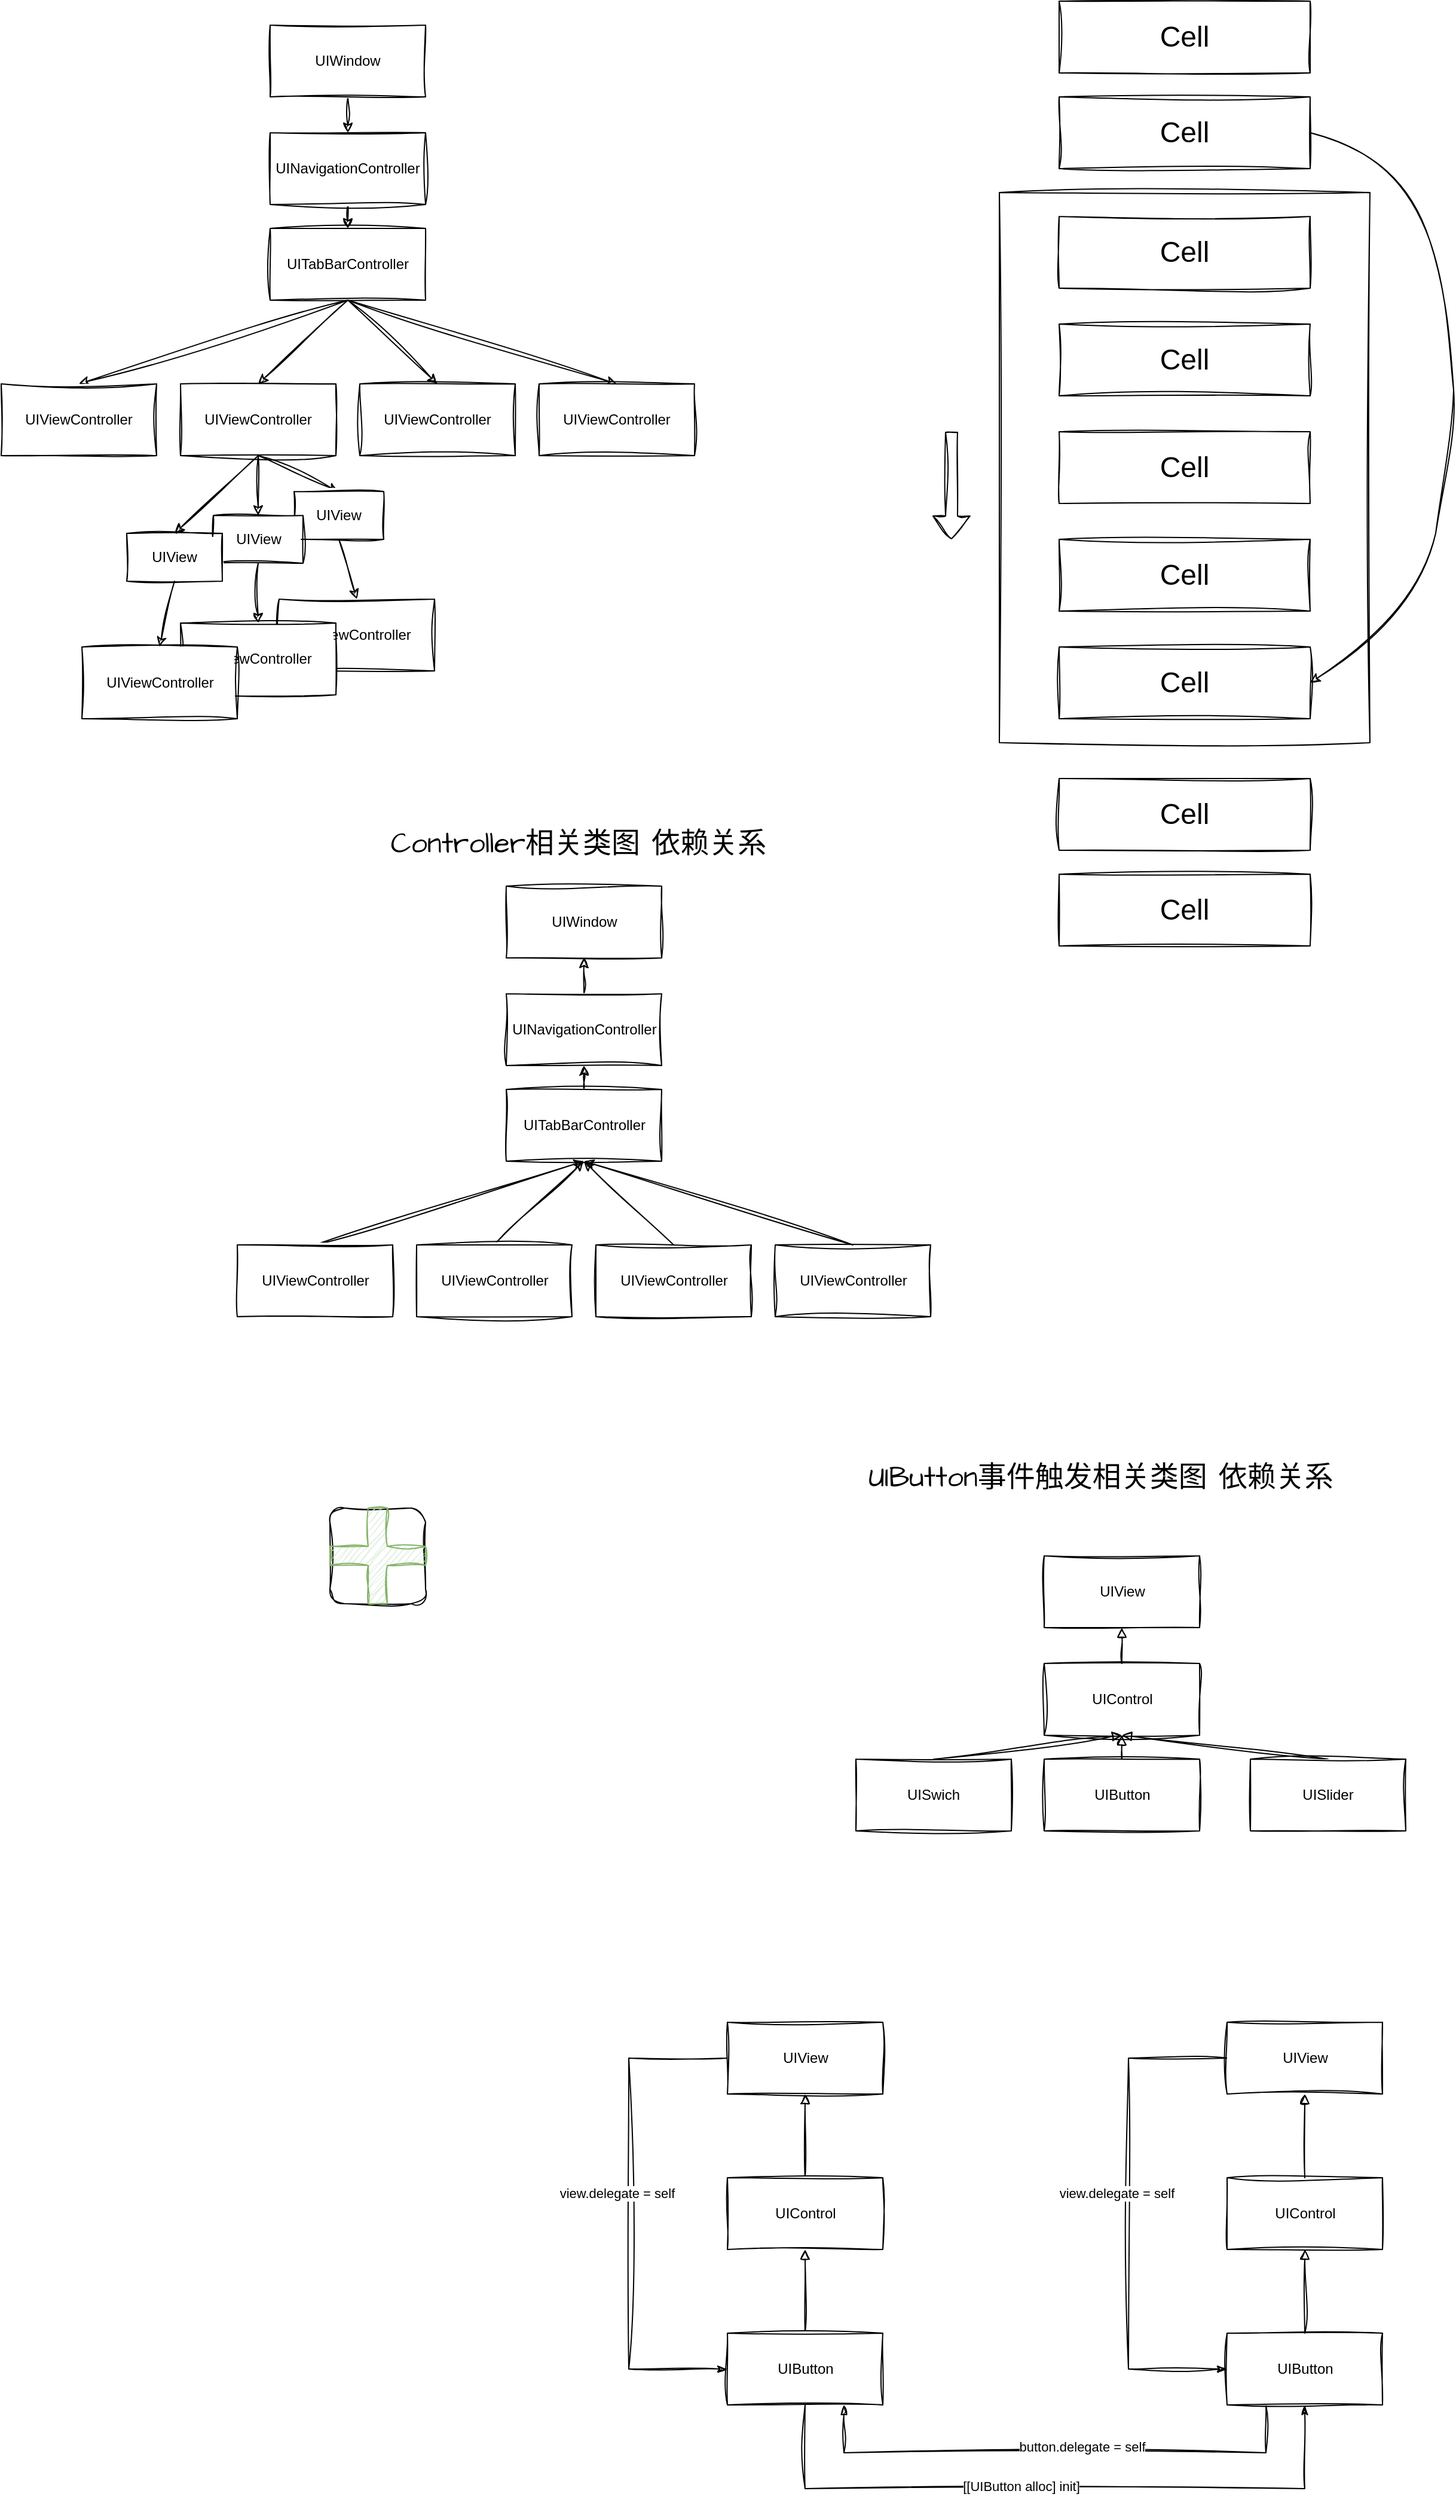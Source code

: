 <mxfile version="24.2.5" type="github">
  <diagram name="第 1 页" id="VPOzT9VKhnT1XTboVsOU">
    <mxGraphModel dx="2139" dy="1102" grid="1" gridSize="10" guides="1" tooltips="1" connect="1" arrows="1" fold="1" page="1" pageScale="1" pageWidth="827" pageHeight="1169" math="0" shadow="0">
      <root>
        <mxCell id="0" />
        <mxCell id="1" parent="0" />
        <mxCell id="yP6bgPAmXCCxbCBNc-EV-8" style="edgeStyle=none;rounded=0;orthogonalLoop=1;jettySize=auto;html=1;exitX=0.5;exitY=1;exitDx=0;exitDy=0;entryX=0.5;entryY=0;entryDx=0;entryDy=0;sketch=1;curveFitting=1;jiggle=2;" parent="1" source="yP6bgPAmXCCxbCBNc-EV-1" target="yP6bgPAmXCCxbCBNc-EV-2" edge="1">
          <mxGeometry relative="1" as="geometry" />
        </mxCell>
        <mxCell id="yP6bgPAmXCCxbCBNc-EV-1" value="UIWindow" style="rounded=0;whiteSpace=wrap;html=1;sketch=1;curveFitting=1;jiggle=2;" parent="1" vertex="1">
          <mxGeometry x="310" y="140" width="130" height="60" as="geometry" />
        </mxCell>
        <mxCell id="yP6bgPAmXCCxbCBNc-EV-9" style="edgeStyle=none;rounded=0;orthogonalLoop=1;jettySize=auto;html=1;exitX=0.5;exitY=1;exitDx=0;exitDy=0;entryX=0.5;entryY=0;entryDx=0;entryDy=0;sketch=1;curveFitting=1;jiggle=2;" parent="1" source="yP6bgPAmXCCxbCBNc-EV-2" target="yP6bgPAmXCCxbCBNc-EV-3" edge="1">
          <mxGeometry relative="1" as="geometry" />
        </mxCell>
        <mxCell id="yP6bgPAmXCCxbCBNc-EV-2" value="UINavigationController" style="rounded=0;whiteSpace=wrap;html=1;sketch=1;curveFitting=1;jiggle=2;" parent="1" vertex="1">
          <mxGeometry x="310" y="230" width="130" height="60" as="geometry" />
        </mxCell>
        <mxCell id="yP6bgPAmXCCxbCBNc-EV-10" style="edgeStyle=none;rounded=0;orthogonalLoop=1;jettySize=auto;html=1;exitX=0.5;exitY=1;exitDx=0;exitDy=0;entryX=0.5;entryY=0;entryDx=0;entryDy=0;sketch=1;curveFitting=1;jiggle=2;" parent="1" source="yP6bgPAmXCCxbCBNc-EV-3" target="yP6bgPAmXCCxbCBNc-EV-4" edge="1">
          <mxGeometry relative="1" as="geometry" />
        </mxCell>
        <mxCell id="yP6bgPAmXCCxbCBNc-EV-11" style="edgeStyle=none;rounded=0;orthogonalLoop=1;jettySize=auto;html=1;exitX=0.5;exitY=1;exitDx=0;exitDy=0;entryX=0.5;entryY=0;entryDx=0;entryDy=0;sketch=1;curveFitting=1;jiggle=2;" parent="1" source="yP6bgPAmXCCxbCBNc-EV-3" target="yP6bgPAmXCCxbCBNc-EV-5" edge="1">
          <mxGeometry relative="1" as="geometry" />
        </mxCell>
        <mxCell id="yP6bgPAmXCCxbCBNc-EV-12" style="edgeStyle=none;rounded=0;orthogonalLoop=1;jettySize=auto;html=1;exitX=0.5;exitY=1;exitDx=0;exitDy=0;entryX=0.5;entryY=0;entryDx=0;entryDy=0;sketch=1;curveFitting=1;jiggle=2;" parent="1" source="yP6bgPAmXCCxbCBNc-EV-3" target="yP6bgPAmXCCxbCBNc-EV-6" edge="1">
          <mxGeometry relative="1" as="geometry" />
        </mxCell>
        <mxCell id="yP6bgPAmXCCxbCBNc-EV-13" style="edgeStyle=none;rounded=0;orthogonalLoop=1;jettySize=auto;html=1;exitX=0.5;exitY=1;exitDx=0;exitDy=0;entryX=0.5;entryY=0;entryDx=0;entryDy=0;sketch=1;curveFitting=1;jiggle=2;" parent="1" source="yP6bgPAmXCCxbCBNc-EV-3" target="yP6bgPAmXCCxbCBNc-EV-7" edge="1">
          <mxGeometry relative="1" as="geometry" />
        </mxCell>
        <mxCell id="yP6bgPAmXCCxbCBNc-EV-3" value="UITabBarController" style="rounded=0;whiteSpace=wrap;html=1;sketch=1;curveFitting=1;jiggle=2;" parent="1" vertex="1">
          <mxGeometry x="310" y="310" width="130" height="60" as="geometry" />
        </mxCell>
        <mxCell id="yP6bgPAmXCCxbCBNc-EV-4" value="UIViewController" style="rounded=0;whiteSpace=wrap;html=1;sketch=1;curveFitting=1;jiggle=2;" parent="1" vertex="1">
          <mxGeometry x="85" y="440" width="130" height="60" as="geometry" />
        </mxCell>
        <mxCell id="yP6bgPAmXCCxbCBNc-EV-24" style="edgeStyle=none;rounded=0;orthogonalLoop=1;jettySize=auto;html=1;exitX=0.5;exitY=1;exitDx=0;exitDy=0;entryX=0.5;entryY=0;entryDx=0;entryDy=0;sketch=1;curveFitting=1;jiggle=2;" parent="1" source="yP6bgPAmXCCxbCBNc-EV-5" target="yP6bgPAmXCCxbCBNc-EV-16" edge="1">
          <mxGeometry relative="1" as="geometry" />
        </mxCell>
        <mxCell id="yP6bgPAmXCCxbCBNc-EV-25" style="edgeStyle=none;rounded=0;orthogonalLoop=1;jettySize=auto;html=1;exitX=0.5;exitY=1;exitDx=0;exitDy=0;entryX=0.5;entryY=0;entryDx=0;entryDy=0;sketch=1;curveFitting=1;jiggle=2;" parent="1" source="yP6bgPAmXCCxbCBNc-EV-5" target="yP6bgPAmXCCxbCBNc-EV-15" edge="1">
          <mxGeometry relative="1" as="geometry" />
        </mxCell>
        <mxCell id="yP6bgPAmXCCxbCBNc-EV-26" style="edgeStyle=none;rounded=0;orthogonalLoop=1;jettySize=auto;html=1;exitX=0.5;exitY=1;exitDx=0;exitDy=0;entryX=0.5;entryY=0;entryDx=0;entryDy=0;sketch=1;curveFitting=1;jiggle=2;" parent="1" source="yP6bgPAmXCCxbCBNc-EV-5" target="yP6bgPAmXCCxbCBNc-EV-14" edge="1">
          <mxGeometry relative="1" as="geometry" />
        </mxCell>
        <mxCell id="yP6bgPAmXCCxbCBNc-EV-5" value="UIViewController" style="rounded=0;whiteSpace=wrap;html=1;sketch=1;curveFitting=1;jiggle=2;" parent="1" vertex="1">
          <mxGeometry x="235" y="440" width="130" height="60" as="geometry" />
        </mxCell>
        <mxCell id="yP6bgPAmXCCxbCBNc-EV-6" value="UIViewController" style="rounded=0;whiteSpace=wrap;html=1;sketch=1;curveFitting=1;jiggle=2;" parent="1" vertex="1">
          <mxGeometry x="385" y="440" width="130" height="60" as="geometry" />
        </mxCell>
        <mxCell id="yP6bgPAmXCCxbCBNc-EV-7" value="UIViewController" style="rounded=0;whiteSpace=wrap;html=1;sketch=1;curveFitting=1;jiggle=2;" parent="1" vertex="1">
          <mxGeometry x="535" y="440" width="130" height="60" as="geometry" />
        </mxCell>
        <mxCell id="yP6bgPAmXCCxbCBNc-EV-23" style="edgeStyle=none;rounded=0;orthogonalLoop=1;jettySize=auto;html=1;exitX=0.5;exitY=1;exitDx=0;exitDy=0;entryX=0.5;entryY=0;entryDx=0;entryDy=0;sketch=1;curveFitting=1;jiggle=2;" parent="1" source="yP6bgPAmXCCxbCBNc-EV-14" target="yP6bgPAmXCCxbCBNc-EV-17" edge="1">
          <mxGeometry relative="1" as="geometry" />
        </mxCell>
        <mxCell id="yP6bgPAmXCCxbCBNc-EV-14" value="UIView" style="rounded=0;whiteSpace=wrap;html=1;sketch=1;curveFitting=1;jiggle=2;" parent="1" vertex="1">
          <mxGeometry x="330" y="530" width="75" height="40" as="geometry" />
        </mxCell>
        <mxCell id="yP6bgPAmXCCxbCBNc-EV-15" value="UIView" style="rounded=0;whiteSpace=wrap;html=1;sketch=1;curveFitting=1;jiggle=2;" parent="1" vertex="1">
          <mxGeometry x="262.5" y="550" width="75" height="40" as="geometry" />
        </mxCell>
        <mxCell id="yP6bgPAmXCCxbCBNc-EV-16" value="UIView" style="rounded=0;whiteSpace=wrap;html=1;sketch=1;curveFitting=1;jiggle=2;" parent="1" vertex="1">
          <mxGeometry x="190" y="565" width="80" height="40" as="geometry" />
        </mxCell>
        <mxCell id="yP6bgPAmXCCxbCBNc-EV-17" value="UIViewController" style="rounded=0;whiteSpace=wrap;html=1;sketch=1;curveFitting=1;jiggle=2;" parent="1" vertex="1">
          <mxGeometry x="317.5" y="620" width="130" height="60" as="geometry" />
        </mxCell>
        <mxCell id="yP6bgPAmXCCxbCBNc-EV-18" value="UIViewController" style="rounded=0;whiteSpace=wrap;html=1;sketch=1;curveFitting=1;jiggle=2;" parent="1" vertex="1">
          <mxGeometry x="235" y="640" width="130" height="60" as="geometry" />
        </mxCell>
        <mxCell id="yP6bgPAmXCCxbCBNc-EV-19" value="UIViewController" style="rounded=0;whiteSpace=wrap;html=1;sketch=1;curveFitting=1;jiggle=2;" parent="1" vertex="1">
          <mxGeometry x="152.5" y="660" width="130" height="60" as="geometry" />
        </mxCell>
        <mxCell id="yP6bgPAmXCCxbCBNc-EV-21" style="edgeStyle=none;rounded=0;orthogonalLoop=1;jettySize=auto;html=1;exitX=0.5;exitY=1;exitDx=0;exitDy=0;entryX=0.5;entryY=0;entryDx=0;entryDy=0;sketch=1;curveFitting=1;jiggle=2;" parent="1" source="yP6bgPAmXCCxbCBNc-EV-16" target="yP6bgPAmXCCxbCBNc-EV-19" edge="1">
          <mxGeometry relative="1" as="geometry" />
        </mxCell>
        <mxCell id="yP6bgPAmXCCxbCBNc-EV-22" style="edgeStyle=none;rounded=0;orthogonalLoop=1;jettySize=auto;html=1;exitX=0.5;exitY=1;exitDx=0;exitDy=0;entryX=0.5;entryY=0;entryDx=0;entryDy=0;sketch=1;curveFitting=1;jiggle=2;" parent="1" source="yP6bgPAmXCCxbCBNc-EV-15" target="yP6bgPAmXCCxbCBNc-EV-18" edge="1">
          <mxGeometry relative="1" as="geometry" />
        </mxCell>
        <mxCell id="yP6bgPAmXCCxbCBNc-EV-28" value="" style="rounded=0;whiteSpace=wrap;html=1;sketch=1;curveFitting=1;jiggle=2;" parent="1" vertex="1">
          <mxGeometry x="920" y="280" width="310" height="460" as="geometry" />
        </mxCell>
        <mxCell id="yP6bgPAmXCCxbCBNc-EV-29" value="&lt;font style=&quot;font-size: 24px;&quot;&gt;Cell&lt;/font&gt;" style="rounded=0;whiteSpace=wrap;html=1;sketch=1;curveFitting=1;jiggle=2;" parent="1" vertex="1">
          <mxGeometry x="970" y="300" width="210" height="60" as="geometry" />
        </mxCell>
        <mxCell id="yP6bgPAmXCCxbCBNc-EV-30" value="&lt;font style=&quot;font-size: 24px;&quot;&gt;Cell&lt;/font&gt;" style="rounded=0;whiteSpace=wrap;html=1;sketch=1;curveFitting=1;jiggle=2;" parent="1" vertex="1">
          <mxGeometry x="970" y="200" width="210" height="60" as="geometry" />
        </mxCell>
        <mxCell id="yP6bgPAmXCCxbCBNc-EV-31" value="&lt;font style=&quot;font-size: 24px;&quot;&gt;Cell&lt;/font&gt;" style="rounded=0;whiteSpace=wrap;html=1;sketch=1;curveFitting=1;jiggle=2;" parent="1" vertex="1">
          <mxGeometry x="970" y="390" width="210" height="60" as="geometry" />
        </mxCell>
        <mxCell id="yP6bgPAmXCCxbCBNc-EV-32" value="&lt;font style=&quot;font-size: 24px;&quot;&gt;Cell&lt;/font&gt;" style="rounded=0;whiteSpace=wrap;html=1;sketch=1;curveFitting=1;jiggle=2;" parent="1" vertex="1">
          <mxGeometry x="970" y="480" width="210" height="60" as="geometry" />
        </mxCell>
        <mxCell id="yP6bgPAmXCCxbCBNc-EV-33" value="&lt;font style=&quot;font-size: 24px;&quot;&gt;Cell&lt;/font&gt;" style="rounded=0;whiteSpace=wrap;html=1;sketch=1;curveFitting=1;jiggle=2;" parent="1" vertex="1">
          <mxGeometry x="970" y="570" width="210" height="60" as="geometry" />
        </mxCell>
        <mxCell id="yP6bgPAmXCCxbCBNc-EV-34" value="&lt;font style=&quot;font-size: 24px;&quot;&gt;Cell&lt;/font&gt;" style="rounded=0;whiteSpace=wrap;html=1;sketch=1;curveFitting=1;jiggle=2;" parent="1" vertex="1">
          <mxGeometry x="970" y="660" width="210" height="60" as="geometry" />
        </mxCell>
        <mxCell id="yP6bgPAmXCCxbCBNc-EV-35" value="&lt;font style=&quot;font-size: 24px;&quot;&gt;Cell&lt;/font&gt;" style="rounded=0;whiteSpace=wrap;html=1;sketch=1;curveFitting=1;jiggle=2;" parent="1" vertex="1">
          <mxGeometry x="970" y="770" width="210" height="60" as="geometry" />
        </mxCell>
        <mxCell id="yP6bgPAmXCCxbCBNc-EV-36" value="&lt;font style=&quot;font-size: 24px;&quot;&gt;Cell&lt;/font&gt;" style="rounded=0;whiteSpace=wrap;html=1;sketch=1;curveFitting=1;jiggle=2;" parent="1" vertex="1">
          <mxGeometry x="970" y="120" width="210" height="60" as="geometry" />
        </mxCell>
        <mxCell id="yP6bgPAmXCCxbCBNc-EV-37" value="&lt;font style=&quot;font-size: 24px;&quot;&gt;Cell&lt;/font&gt;" style="rounded=0;whiteSpace=wrap;html=1;sketch=1;curveFitting=1;jiggle=2;" parent="1" vertex="1">
          <mxGeometry x="970" y="850" width="210" height="60" as="geometry" />
        </mxCell>
        <mxCell id="yP6bgPAmXCCxbCBNc-EV-38" value="" style="curved=1;endArrow=classic;html=1;rounded=0;exitX=1;exitY=0.5;exitDx=0;exitDy=0;entryX=1;entryY=0.5;entryDx=0;entryDy=0;sketch=1;curveFitting=1;jiggle=2;" parent="1" source="yP6bgPAmXCCxbCBNc-EV-30" target="yP6bgPAmXCCxbCBNc-EV-34" edge="1">
          <mxGeometry width="50" height="50" relative="1" as="geometry">
            <mxPoint x="1200" y="120" as="sourcePoint" />
            <mxPoint x="1190" y="700" as="targetPoint" />
            <Array as="points">
              <mxPoint x="1260" y="250" />
              <mxPoint x="1300" y="390" />
              <mxPoint x="1300" y="500" />
              <mxPoint x="1270" y="630" />
            </Array>
          </mxGeometry>
        </mxCell>
        <mxCell id="yP6bgPAmXCCxbCBNc-EV-40" value="" style="shape=flexArrow;endArrow=classic;html=1;rounded=0;sketch=1;curveFitting=1;jiggle=2;" parent="1" edge="1">
          <mxGeometry width="50" height="50" relative="1" as="geometry">
            <mxPoint x="880" y="480" as="sourcePoint" />
            <mxPoint x="880" y="570" as="targetPoint" />
          </mxGeometry>
        </mxCell>
        <mxCell id="yP6bgPAmXCCxbCBNc-EV-42" value="UIWindow" style="rounded=0;whiteSpace=wrap;html=1;sketch=1;curveFitting=1;jiggle=2;" parent="1" vertex="1">
          <mxGeometry x="507.5" y="860" width="130" height="60" as="geometry" />
        </mxCell>
        <mxCell id="yP6bgPAmXCCxbCBNc-EV-75" style="edgeStyle=none;rounded=0;orthogonalLoop=1;jettySize=auto;html=1;exitX=0.5;exitY=0;exitDx=0;exitDy=0;entryX=0.5;entryY=1;entryDx=0;entryDy=0;sketch=1;curveFitting=1;jiggle=2;" parent="1" source="yP6bgPAmXCCxbCBNc-EV-44" target="yP6bgPAmXCCxbCBNc-EV-42" edge="1">
          <mxGeometry relative="1" as="geometry" />
        </mxCell>
        <mxCell id="yP6bgPAmXCCxbCBNc-EV-44" value="UINavigationController" style="rounded=0;whiteSpace=wrap;html=1;sketch=1;curveFitting=1;jiggle=2;" parent="1" vertex="1">
          <mxGeometry x="507.5" y="950" width="130" height="60" as="geometry" />
        </mxCell>
        <mxCell id="yP6bgPAmXCCxbCBNc-EV-74" style="edgeStyle=none;rounded=0;orthogonalLoop=1;jettySize=auto;html=1;exitX=0.5;exitY=0;exitDx=0;exitDy=0;entryX=0.5;entryY=1;entryDx=0;entryDy=0;sketch=1;curveFitting=1;jiggle=2;" parent="1" source="yP6bgPAmXCCxbCBNc-EV-49" target="yP6bgPAmXCCxbCBNc-EV-44" edge="1">
          <mxGeometry relative="1" as="geometry" />
        </mxCell>
        <mxCell id="yP6bgPAmXCCxbCBNc-EV-49" value="UITabBarController" style="rounded=0;whiteSpace=wrap;html=1;sketch=1;curveFitting=1;jiggle=2;" parent="1" vertex="1">
          <mxGeometry x="507.5" y="1030" width="130" height="60" as="geometry" />
        </mxCell>
        <mxCell id="yP6bgPAmXCCxbCBNc-EV-70" style="edgeStyle=none;rounded=0;orthogonalLoop=1;jettySize=auto;html=1;exitX=0.5;exitY=0;exitDx=0;exitDy=0;entryX=0.5;entryY=1;entryDx=0;entryDy=0;sketch=1;curveFitting=1;jiggle=2;" parent="1" source="yP6bgPAmXCCxbCBNc-EV-50" target="yP6bgPAmXCCxbCBNc-EV-49" edge="1">
          <mxGeometry relative="1" as="geometry" />
        </mxCell>
        <mxCell id="yP6bgPAmXCCxbCBNc-EV-50" value="UIViewController" style="rounded=0;whiteSpace=wrap;html=1;sketch=1;curveFitting=1;jiggle=2;" parent="1" vertex="1">
          <mxGeometry x="282.5" y="1160" width="130" height="60" as="geometry" />
        </mxCell>
        <mxCell id="yP6bgPAmXCCxbCBNc-EV-71" style="edgeStyle=none;rounded=0;orthogonalLoop=1;jettySize=auto;html=1;exitX=0.5;exitY=0;exitDx=0;exitDy=0;entryX=0.5;entryY=1;entryDx=0;entryDy=0;sketch=1;curveFitting=1;jiggle=2;" parent="1" source="yP6bgPAmXCCxbCBNc-EV-54" target="yP6bgPAmXCCxbCBNc-EV-49" edge="1">
          <mxGeometry relative="1" as="geometry" />
        </mxCell>
        <mxCell id="yP6bgPAmXCCxbCBNc-EV-54" value="UIViewController" style="rounded=0;whiteSpace=wrap;html=1;sketch=1;curveFitting=1;jiggle=2;" parent="1" vertex="1">
          <mxGeometry x="432.5" y="1160" width="130" height="60" as="geometry" />
        </mxCell>
        <mxCell id="yP6bgPAmXCCxbCBNc-EV-72" style="edgeStyle=none;rounded=0;orthogonalLoop=1;jettySize=auto;html=1;exitX=0.5;exitY=0;exitDx=0;exitDy=0;entryX=0.5;entryY=1;entryDx=0;entryDy=0;sketch=1;curveFitting=1;jiggle=2;" parent="1" source="yP6bgPAmXCCxbCBNc-EV-55" target="yP6bgPAmXCCxbCBNc-EV-49" edge="1">
          <mxGeometry relative="1" as="geometry" />
        </mxCell>
        <mxCell id="yP6bgPAmXCCxbCBNc-EV-55" value="UIViewController" style="rounded=0;whiteSpace=wrap;html=1;sketch=1;curveFitting=1;jiggle=2;" parent="1" vertex="1">
          <mxGeometry x="582.5" y="1160" width="130" height="60" as="geometry" />
        </mxCell>
        <mxCell id="yP6bgPAmXCCxbCBNc-EV-73" style="edgeStyle=none;rounded=0;orthogonalLoop=1;jettySize=auto;html=1;exitX=0.5;exitY=0;exitDx=0;exitDy=0;entryX=0.5;entryY=1;entryDx=0;entryDy=0;sketch=1;curveFitting=1;jiggle=2;" parent="1" source="yP6bgPAmXCCxbCBNc-EV-56" target="yP6bgPAmXCCxbCBNc-EV-49" edge="1">
          <mxGeometry relative="1" as="geometry" />
        </mxCell>
        <mxCell id="yP6bgPAmXCCxbCBNc-EV-56" value="UIViewController" style="rounded=0;whiteSpace=wrap;html=1;sketch=1;curveFitting=1;jiggle=2;" parent="1" vertex="1">
          <mxGeometry x="732.5" y="1160" width="130" height="60" as="geometry" />
        </mxCell>
        <mxCell id="yP6bgPAmXCCxbCBNc-EV-76" value="&lt;font style=&quot;font-size: 24px;&quot;&gt;Controller相关类图 依赖关系&lt;br&gt;&lt;/font&gt;" style="text;strokeColor=none;align=center;fillColor=none;html=1;verticalAlign=middle;whiteSpace=wrap;rounded=0;fontFamily=Architects Daughter;fontSource=https%3A%2F%2Ffonts.googleapis.com%2Fcss%3Ffamily%3DArchitects%2BDaughter;" parent="1" vertex="1">
          <mxGeometry x="402.5" y="800" width="330" height="50" as="geometry" />
        </mxCell>
        <mxCell id="yP6bgPAmXCCxbCBNc-EV-77" value="UIView" style="rounded=0;whiteSpace=wrap;html=1;sketch=1;curveFitting=1;jiggle=2;" parent="1" vertex="1">
          <mxGeometry x="957.5" y="1420" width="130" height="60" as="geometry" />
        </mxCell>
        <mxCell id="yP6bgPAmXCCxbCBNc-EV-78" style="edgeStyle=none;rounded=0;orthogonalLoop=1;jettySize=auto;html=1;exitX=0.5;exitY=0;exitDx=0;exitDy=0;entryX=0.5;entryY=1;entryDx=0;entryDy=0;sketch=1;curveFitting=1;jiggle=2;endArrow=block;endFill=0;" parent="1" source="yP6bgPAmXCCxbCBNc-EV-79" target="yP6bgPAmXCCxbCBNc-EV-77" edge="1">
          <mxGeometry relative="1" as="geometry" />
        </mxCell>
        <mxCell id="yP6bgPAmXCCxbCBNc-EV-79" value="UIControl" style="rounded=0;whiteSpace=wrap;html=1;sketch=1;curveFitting=1;jiggle=2;" parent="1" vertex="1">
          <mxGeometry x="957.5" y="1510" width="130" height="60" as="geometry" />
        </mxCell>
        <mxCell id="yP6bgPAmXCCxbCBNc-EV-80" style="edgeStyle=none;rounded=0;orthogonalLoop=1;jettySize=auto;html=1;exitX=0.5;exitY=0;exitDx=0;exitDy=0;entryX=0.5;entryY=1;entryDx=0;entryDy=0;sketch=1;curveFitting=1;jiggle=2;endArrow=block;endFill=0;" parent="1" source="yP6bgPAmXCCxbCBNc-EV-81" target="yP6bgPAmXCCxbCBNc-EV-79" edge="1">
          <mxGeometry relative="1" as="geometry" />
        </mxCell>
        <mxCell id="yP6bgPAmXCCxbCBNc-EV-81" value="UIButton" style="rounded=0;whiteSpace=wrap;html=1;sketch=1;curveFitting=1;jiggle=2;" parent="1" vertex="1">
          <mxGeometry x="957.5" y="1590" width="130" height="60" as="geometry" />
        </mxCell>
        <mxCell id="yP6bgPAmXCCxbCBNc-EV-82" style="edgeStyle=none;rounded=0;orthogonalLoop=1;jettySize=auto;html=1;exitX=0.5;exitY=0;exitDx=0;exitDy=0;entryX=0.5;entryY=1;entryDx=0;entryDy=0;sketch=1;curveFitting=1;jiggle=2;endArrow=block;endFill=0;" parent="1" source="yP6bgPAmXCCxbCBNc-EV-83" target="yP6bgPAmXCCxbCBNc-EV-79" edge="1">
          <mxGeometry relative="1" as="geometry" />
        </mxCell>
        <mxCell id="yP6bgPAmXCCxbCBNc-EV-83" value="UISwich" style="rounded=0;whiteSpace=wrap;html=1;sketch=1;curveFitting=1;jiggle=2;" parent="1" vertex="1">
          <mxGeometry x="800" y="1590" width="130" height="60" as="geometry" />
        </mxCell>
        <mxCell id="yP6bgPAmXCCxbCBNc-EV-88" style="edgeStyle=none;rounded=0;orthogonalLoop=1;jettySize=auto;html=1;exitX=0.5;exitY=0;exitDx=0;exitDy=0;entryX=0.5;entryY=1;entryDx=0;entryDy=0;sketch=1;curveFitting=1;jiggle=2;endArrow=block;endFill=0;" parent="1" source="yP6bgPAmXCCxbCBNc-EV-89" target="yP6bgPAmXCCxbCBNc-EV-79" edge="1">
          <mxGeometry relative="1" as="geometry" />
        </mxCell>
        <mxCell id="yP6bgPAmXCCxbCBNc-EV-89" value="&lt;div&gt;UISlider&lt;/div&gt;" style="rounded=0;whiteSpace=wrap;html=1;sketch=1;curveFitting=1;jiggle=2;" parent="1" vertex="1">
          <mxGeometry x="1130" y="1590" width="130" height="60" as="geometry" />
        </mxCell>
        <mxCell id="yP6bgPAmXCCxbCBNc-EV-90" value="&lt;font style=&quot;font-size: 24px;&quot;&gt;UIButton事件触发相关类图 依赖关系&lt;br&gt;&lt;/font&gt;" style="text;strokeColor=none;align=center;fillColor=none;html=1;verticalAlign=middle;whiteSpace=wrap;rounded=0;fontFamily=Architects Daughter;fontSource=https%3A%2F%2Ffonts.googleapis.com%2Fcss%3Ffamily%3DArchitects%2BDaughter;" parent="1" vertex="1">
          <mxGeometry x="780" y="1330" width="450" height="50" as="geometry" />
        </mxCell>
        <mxCell id="yP6bgPAmXCCxbCBNc-EV-101" style="edgeStyle=orthogonalEdgeStyle;rounded=0;sketch=1;jiggle=2;curveFitting=1;orthogonalLoop=1;jettySize=auto;html=1;exitX=0;exitY=0.5;exitDx=0;exitDy=0;entryX=0;entryY=0.5;entryDx=0;entryDy=0;strokeColor=default;align=center;verticalAlign=middle;fontFamily=Helvetica;fontSize=11;fontColor=default;labelBackgroundColor=default;endArrow=classicThin;endFill=1;" parent="1" source="yP6bgPAmXCCxbCBNc-EV-92" target="yP6bgPAmXCCxbCBNc-EV-96" edge="1">
          <mxGeometry relative="1" as="geometry">
            <Array as="points">
              <mxPoint x="610" y="1840" />
              <mxPoint x="610" y="2100" />
            </Array>
          </mxGeometry>
        </mxCell>
        <mxCell id="yP6bgPAmXCCxbCBNc-EV-102" value="view.delegate = self" style="edgeLabel;html=1;align=center;verticalAlign=middle;resizable=0;points=[];sketch=1;hachureGap=4;jiggle=2;curveFitting=1;fontFamily=Helvetica;fontSource=https%3A%2F%2Ffonts.googleapis.com%2Fcss%3Ffamily%3DArchitects%2BDaughter;fontSize=11;fontColor=default;labelBackgroundColor=default;" parent="yP6bgPAmXCCxbCBNc-EV-101" vertex="1" connectable="0">
          <mxGeometry x="-0.08" y="7" relative="1" as="geometry">
            <mxPoint x="-17" as="offset" />
          </mxGeometry>
        </mxCell>
        <mxCell id="yP6bgPAmXCCxbCBNc-EV-92" value="UIView" style="rounded=0;whiteSpace=wrap;html=1;sketch=1;curveFitting=1;jiggle=2;" parent="1" vertex="1">
          <mxGeometry x="692.5" y="1810" width="130" height="60" as="geometry" />
        </mxCell>
        <mxCell id="yP6bgPAmXCCxbCBNc-EV-93" style="edgeStyle=none;rounded=0;orthogonalLoop=1;jettySize=auto;html=1;exitX=0.5;exitY=0;exitDx=0;exitDy=0;entryX=0.5;entryY=1;entryDx=0;entryDy=0;sketch=1;curveFitting=1;jiggle=2;endArrow=block;endFill=0;" parent="1" source="yP6bgPAmXCCxbCBNc-EV-94" target="yP6bgPAmXCCxbCBNc-EV-92" edge="1">
          <mxGeometry relative="1" as="geometry" />
        </mxCell>
        <mxCell id="yP6bgPAmXCCxbCBNc-EV-94" value="UIControl" style="rounded=0;whiteSpace=wrap;html=1;sketch=1;curveFitting=1;jiggle=2;" parent="1" vertex="1">
          <mxGeometry x="692.5" y="1940" width="130" height="60" as="geometry" />
        </mxCell>
        <mxCell id="yP6bgPAmXCCxbCBNc-EV-95" style="edgeStyle=none;rounded=0;orthogonalLoop=1;jettySize=auto;html=1;exitX=0.5;exitY=0;exitDx=0;exitDy=0;entryX=0.5;entryY=1;entryDx=0;entryDy=0;sketch=1;curveFitting=1;jiggle=2;endArrow=block;endFill=0;" parent="1" source="yP6bgPAmXCCxbCBNc-EV-96" target="yP6bgPAmXCCxbCBNc-EV-94" edge="1">
          <mxGeometry relative="1" as="geometry" />
        </mxCell>
        <mxCell id="yP6bgPAmXCCxbCBNc-EV-110" style="edgeStyle=orthogonalEdgeStyle;rounded=0;sketch=1;jiggle=2;curveFitting=1;orthogonalLoop=1;jettySize=auto;html=1;exitX=0.5;exitY=1;exitDx=0;exitDy=0;entryX=0.5;entryY=1;entryDx=0;entryDy=0;strokeColor=default;align=center;verticalAlign=middle;fontFamily=Helvetica;fontSize=11;fontColor=default;labelBackgroundColor=default;endArrow=classicThin;endFill=1;" parent="1" source="yP6bgPAmXCCxbCBNc-EV-96" target="yP6bgPAmXCCxbCBNc-EV-109" edge="1">
          <mxGeometry relative="1" as="geometry">
            <Array as="points">
              <mxPoint x="758" y="2200" />
              <mxPoint x="1176" y="2200" />
            </Array>
          </mxGeometry>
        </mxCell>
        <mxCell id="yP6bgPAmXCCxbCBNc-EV-111" value="[[UIButton alloc] init]" style="edgeLabel;html=1;align=center;verticalAlign=middle;resizable=0;points=[];sketch=1;hachureGap=4;jiggle=2;curveFitting=1;fontFamily=Helvetica;fontSource=https%3A%2F%2Ffonts.googleapis.com%2Fcss%3Ffamily%3DArchitects%2BDaughter;fontSize=11;fontColor=default;labelBackgroundColor=default;" parent="yP6bgPAmXCCxbCBNc-EV-110" vertex="1" connectable="0">
          <mxGeometry x="-0.104" y="2" relative="1" as="geometry">
            <mxPoint as="offset" />
          </mxGeometry>
        </mxCell>
        <mxCell id="yP6bgPAmXCCxbCBNc-EV-96" value="UIButton" style="rounded=0;whiteSpace=wrap;html=1;sketch=1;curveFitting=1;jiggle=2;" parent="1" vertex="1">
          <mxGeometry x="692.5" y="2070" width="130" height="60" as="geometry" />
        </mxCell>
        <mxCell id="yP6bgPAmXCCxbCBNc-EV-103" style="edgeStyle=orthogonalEdgeStyle;rounded=0;sketch=1;jiggle=2;curveFitting=1;orthogonalLoop=1;jettySize=auto;html=1;exitX=0;exitY=0.5;exitDx=0;exitDy=0;entryX=0;entryY=0.5;entryDx=0;entryDy=0;strokeColor=default;align=center;verticalAlign=middle;fontFamily=Helvetica;fontSize=11;fontColor=default;labelBackgroundColor=default;endArrow=classicThin;endFill=1;" parent="1" source="yP6bgPAmXCCxbCBNc-EV-105" target="yP6bgPAmXCCxbCBNc-EV-109" edge="1">
          <mxGeometry relative="1" as="geometry">
            <Array as="points">
              <mxPoint x="1028" y="1840" />
              <mxPoint x="1028" y="2100" />
            </Array>
          </mxGeometry>
        </mxCell>
        <mxCell id="yP6bgPAmXCCxbCBNc-EV-104" value="view.delegate = self" style="edgeLabel;html=1;align=center;verticalAlign=middle;resizable=0;points=[];sketch=1;hachureGap=4;jiggle=2;curveFitting=1;fontFamily=Helvetica;fontSource=https%3A%2F%2Ffonts.googleapis.com%2Fcss%3Ffamily%3DArchitects%2BDaughter;fontSize=11;fontColor=default;labelBackgroundColor=default;" parent="yP6bgPAmXCCxbCBNc-EV-103" vertex="1" connectable="0">
          <mxGeometry x="-0.08" y="7" relative="1" as="geometry">
            <mxPoint x="-17" as="offset" />
          </mxGeometry>
        </mxCell>
        <mxCell id="yP6bgPAmXCCxbCBNc-EV-105" value="UIView" style="rounded=0;whiteSpace=wrap;html=1;sketch=1;curveFitting=1;jiggle=2;" parent="1" vertex="1">
          <mxGeometry x="1110.5" y="1810" width="130" height="60" as="geometry" />
        </mxCell>
        <mxCell id="yP6bgPAmXCCxbCBNc-EV-106" style="edgeStyle=none;rounded=0;orthogonalLoop=1;jettySize=auto;html=1;exitX=0.5;exitY=0;exitDx=0;exitDy=0;entryX=0.5;entryY=1;entryDx=0;entryDy=0;sketch=1;curveFitting=1;jiggle=2;endArrow=block;endFill=0;" parent="1" source="yP6bgPAmXCCxbCBNc-EV-107" target="yP6bgPAmXCCxbCBNc-EV-105" edge="1">
          <mxGeometry relative="1" as="geometry" />
        </mxCell>
        <mxCell id="yP6bgPAmXCCxbCBNc-EV-107" value="UIControl" style="rounded=0;whiteSpace=wrap;html=1;sketch=1;curveFitting=1;jiggle=2;" parent="1" vertex="1">
          <mxGeometry x="1110.5" y="1940" width="130" height="60" as="geometry" />
        </mxCell>
        <mxCell id="yP6bgPAmXCCxbCBNc-EV-108" style="edgeStyle=none;rounded=0;orthogonalLoop=1;jettySize=auto;html=1;exitX=0.5;exitY=0;exitDx=0;exitDy=0;entryX=0.5;entryY=1;entryDx=0;entryDy=0;sketch=1;curveFitting=1;jiggle=2;endArrow=block;endFill=0;" parent="1" source="yP6bgPAmXCCxbCBNc-EV-109" target="yP6bgPAmXCCxbCBNc-EV-107" edge="1">
          <mxGeometry relative="1" as="geometry" />
        </mxCell>
        <mxCell id="yP6bgPAmXCCxbCBNc-EV-112" style="edgeStyle=orthogonalEdgeStyle;rounded=0;sketch=1;jiggle=2;curveFitting=1;orthogonalLoop=1;jettySize=auto;html=1;exitX=0.25;exitY=1;exitDx=0;exitDy=0;entryX=0.75;entryY=1;entryDx=0;entryDy=0;strokeColor=default;align=center;verticalAlign=middle;fontFamily=Helvetica;fontSize=11;fontColor=default;labelBackgroundColor=default;endArrow=blockThin;endFill=1;" parent="1" source="yP6bgPAmXCCxbCBNc-EV-109" target="yP6bgPAmXCCxbCBNc-EV-96" edge="1">
          <mxGeometry relative="1" as="geometry">
            <Array as="points">
              <mxPoint x="1143" y="2170" />
              <mxPoint x="790" y="2170" />
            </Array>
          </mxGeometry>
        </mxCell>
        <mxCell id="yP6bgPAmXCCxbCBNc-EV-113" value="button.delegate = self" style="edgeLabel;html=1;align=center;verticalAlign=middle;resizable=0;points=[];sketch=1;hachureGap=4;jiggle=2;curveFitting=1;fontFamily=Helvetica;fontSource=https%3A%2F%2Ffonts.googleapis.com%2Fcss%3Ffamily%3DArchitects%2BDaughter;fontSize=11;fontColor=default;labelBackgroundColor=default;" parent="yP6bgPAmXCCxbCBNc-EV-112" vertex="1" connectable="0">
          <mxGeometry x="-0.101" y="-5" relative="1" as="geometry">
            <mxPoint as="offset" />
          </mxGeometry>
        </mxCell>
        <mxCell id="yP6bgPAmXCCxbCBNc-EV-109" value="UIButton" style="rounded=0;whiteSpace=wrap;html=1;sketch=1;curveFitting=1;jiggle=2;" parent="1" vertex="1">
          <mxGeometry x="1110.5" y="2070" width="130" height="60" as="geometry" />
        </mxCell>
        <mxCell id="MV1I-0-4q40_8tzSjvkl-1" value="" style="rounded=1;whiteSpace=wrap;html=1;sketch=1;hachureGap=4;jiggle=2;curveFitting=1;fontFamily=Architects Daughter;fontSource=https%3A%2F%2Ffonts.googleapis.com%2Fcss%3Ffamily%3DArchitects%2BDaughter;" vertex="1" parent="1">
          <mxGeometry x="360" y="1380" width="80" height="80" as="geometry" />
        </mxCell>
        <mxCell id="MV1I-0-4q40_8tzSjvkl-2" value="" style="shape=cross;whiteSpace=wrap;html=1;sketch=1;hachureGap=4;jiggle=2;curveFitting=1;fontFamily=Architects Daughter;fontSource=https%3A%2F%2Ffonts.googleapis.com%2Fcss%3Ffamily%3DArchitects%2BDaughter;fillColor=#d5e8d4;strokeColor=#82b366;" vertex="1" parent="1">
          <mxGeometry x="360" y="1380" width="80" height="80" as="geometry" />
        </mxCell>
      </root>
    </mxGraphModel>
  </diagram>
</mxfile>
